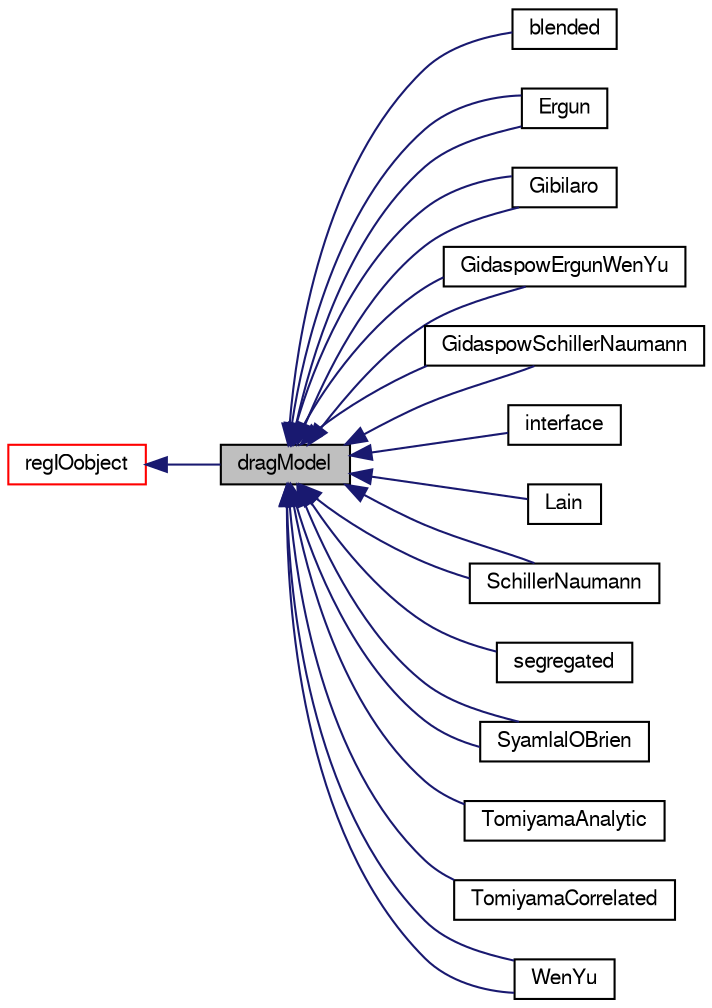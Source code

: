 digraph "dragModel"
{
  bgcolor="transparent";
  edge [fontname="FreeSans",fontsize="10",labelfontname="FreeSans",labelfontsize="10"];
  node [fontname="FreeSans",fontsize="10",shape=record];
  rankdir="LR";
  Node0 [label="dragModel",height=0.2,width=0.4,color="black", fillcolor="grey75", style="filled", fontcolor="black"];
  Node1 -> Node0 [dir="back",color="midnightblue",fontsize="10",style="solid",fontname="FreeSans"];
  Node1 [label="regIOobject",height=0.2,width=0.4,color="red",URL="$a26334.html",tooltip="regIOobject is an abstract class derived from IOobject to handle automatic object registration with t..."];
  Node0 -> Node3 [dir="back",color="midnightblue",fontsize="10",style="solid",fontname="FreeSans"];
  Node3 [label="blended",height=0.2,width=0.4,color="black",URL="$a32002.html",tooltip="Blends two drag models based on the phase fractions to handle phase-inversion. "];
  Node0 -> Node4 [dir="back",color="midnightblue",fontsize="10",style="solid",fontname="FreeSans"];
  Node4 [label="Ergun",height=0.2,width=0.4,color="black",URL="$a32010.html",tooltip="H, Enwald, E. Peirano, A-E Almstedt &#39;Eulerian Two-Phase Flow Theory Applied to Fluidization&#39; Int..."];
  Node0 -> Node4 [dir="back",color="midnightblue",fontsize="10",style="solid",fontname="FreeSans"];
  Node0 -> Node5 [dir="back",color="midnightblue",fontsize="10",style="solid",fontname="FreeSans"];
  Node5 [label="Gibilaro",height=0.2,width=0.4,color="black",URL="$a32014.html",tooltip="H, Enwald, E. Peirano, A-E Almstedt &#39;Eulerian Two-Phase Flow Theory Applied to Fluidization&#39; Int..."];
  Node0 -> Node5 [dir="back",color="midnightblue",fontsize="10",style="solid",fontname="FreeSans"];
  Node0 -> Node6 [dir="back",color="midnightblue",fontsize="10",style="solid",fontname="FreeSans"];
  Node6 [label="GidaspowErgunWenYu",height=0.2,width=0.4,color="black",URL="$a32018.html",tooltip="D. Gidaspow, Multiphase flow and fluidization, Academic Press, New York, 1994. "];
  Node0 -> Node6 [dir="back",color="midnightblue",fontsize="10",style="solid",fontname="FreeSans"];
  Node0 -> Node7 [dir="back",color="midnightblue",fontsize="10",style="solid",fontname="FreeSans"];
  Node7 [label="GidaspowSchillerNaumann",height=0.2,width=0.4,color="black",URL="$a32022.html",tooltip="H, Enwald, E. Peirano, A-E Almstedt &#39;Eulerian Two-Phase Flow Theory Applied to Fluidization&#39; Int..."];
  Node0 -> Node7 [dir="back",color="midnightblue",fontsize="10",style="solid",fontname="FreeSans"];
  Node0 -> Node8 [dir="back",color="midnightblue",fontsize="10",style="solid",fontname="FreeSans"];
  Node8 [label="interface",height=0.2,width=0.4,color="black",URL="$a32026.html",tooltip="Drag between phase separated by a VoF resolved interface. "];
  Node0 -> Node9 [dir="back",color="midnightblue",fontsize="10",style="solid",fontname="FreeSans"];
  Node9 [label="Lain",height=0.2,width=0.4,color="black",URL="$a32118.html",tooltip="Drag model of Lain et al. "];
  Node0 -> Node10 [dir="back",color="midnightblue",fontsize="10",style="solid",fontname="FreeSans"];
  Node10 [label="SchillerNaumann",height=0.2,width=0.4,color="black",URL="$a32030.html"];
  Node0 -> Node10 [dir="back",color="midnightblue",fontsize="10",style="solid",fontname="FreeSans"];
  Node0 -> Node11 [dir="back",color="midnightblue",fontsize="10",style="solid",fontname="FreeSans"];
  Node11 [label="segregated",height=0.2,width=0.4,color="black",URL="$a32122.html",tooltip="Segregated drag model for use in regions with no obvious dispersed phase. "];
  Node0 -> Node12 [dir="back",color="midnightblue",fontsize="10",style="solid",fontname="FreeSans"];
  Node12 [label="SyamlalOBrien",height=0.2,width=0.4,color="black",URL="$a32034.html",tooltip="Syamlal, M., Rogers, W. and O&#39;Brien, T. J. (1993) MFIX documentation, Theory Guide. Technical Note DOE/METC-94/1004. Morgantown, West Virginia, USA. "];
  Node0 -> Node12 [dir="back",color="midnightblue",fontsize="10",style="solid",fontname="FreeSans"];
  Node0 -> Node13 [dir="back",color="midnightblue",fontsize="10",style="solid",fontname="FreeSans"];
  Node13 [label="TomiyamaAnalytic",height=0.2,width=0.4,color="black",URL="$a32126.html",tooltip="Analytic drag model of Tomiyama et al. "];
  Node0 -> Node14 [dir="back",color="midnightblue",fontsize="10",style="solid",fontname="FreeSans"];
  Node14 [label="TomiyamaCorrelated",height=0.2,width=0.4,color="black",URL="$a32130.html",tooltip="Correlation of Tomiyama et al. "];
  Node0 -> Node15 [dir="back",color="midnightblue",fontsize="10",style="solid",fontname="FreeSans"];
  Node15 [label="WenYu",height=0.2,width=0.4,color="black",URL="$a32038.html",tooltip="H, Enwald, E. Peirano, A-E Almstedt &#39;Eulerian Two-Phase Flow Theory Applied to Fluidization&#39; Int..."];
  Node0 -> Node15 [dir="back",color="midnightblue",fontsize="10",style="solid",fontname="FreeSans"];
}
